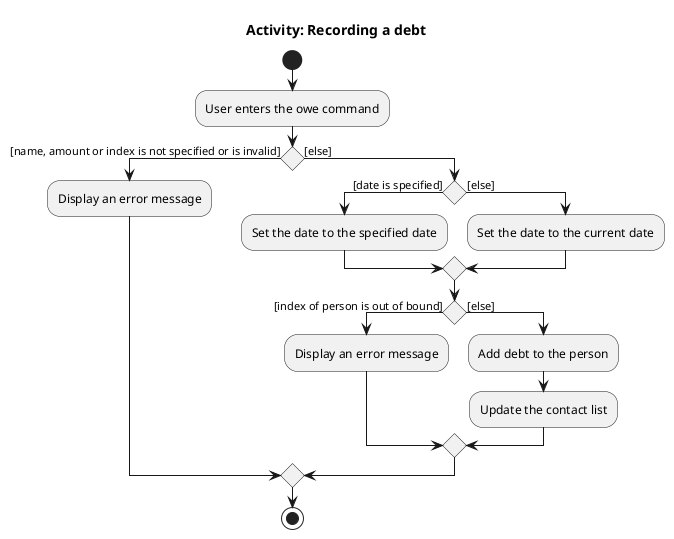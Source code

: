 @startuml
title Activity: Recording a debt
start
:User enters the owe command;

if () then ([name, amount or index is not specified or is invalid])
    :Display an error message;
else ([else])
    if () then ([date is specified])
        :Set the date to the specified date;
    else ([else])
        :Set the date to the current date;
    endif
    if () then ([index of person is out of bound])
        :Display an error message;
    else ([else])
        :Add debt to the person;
        :Update the contact list;
    endif
endif
stop
@enduml
